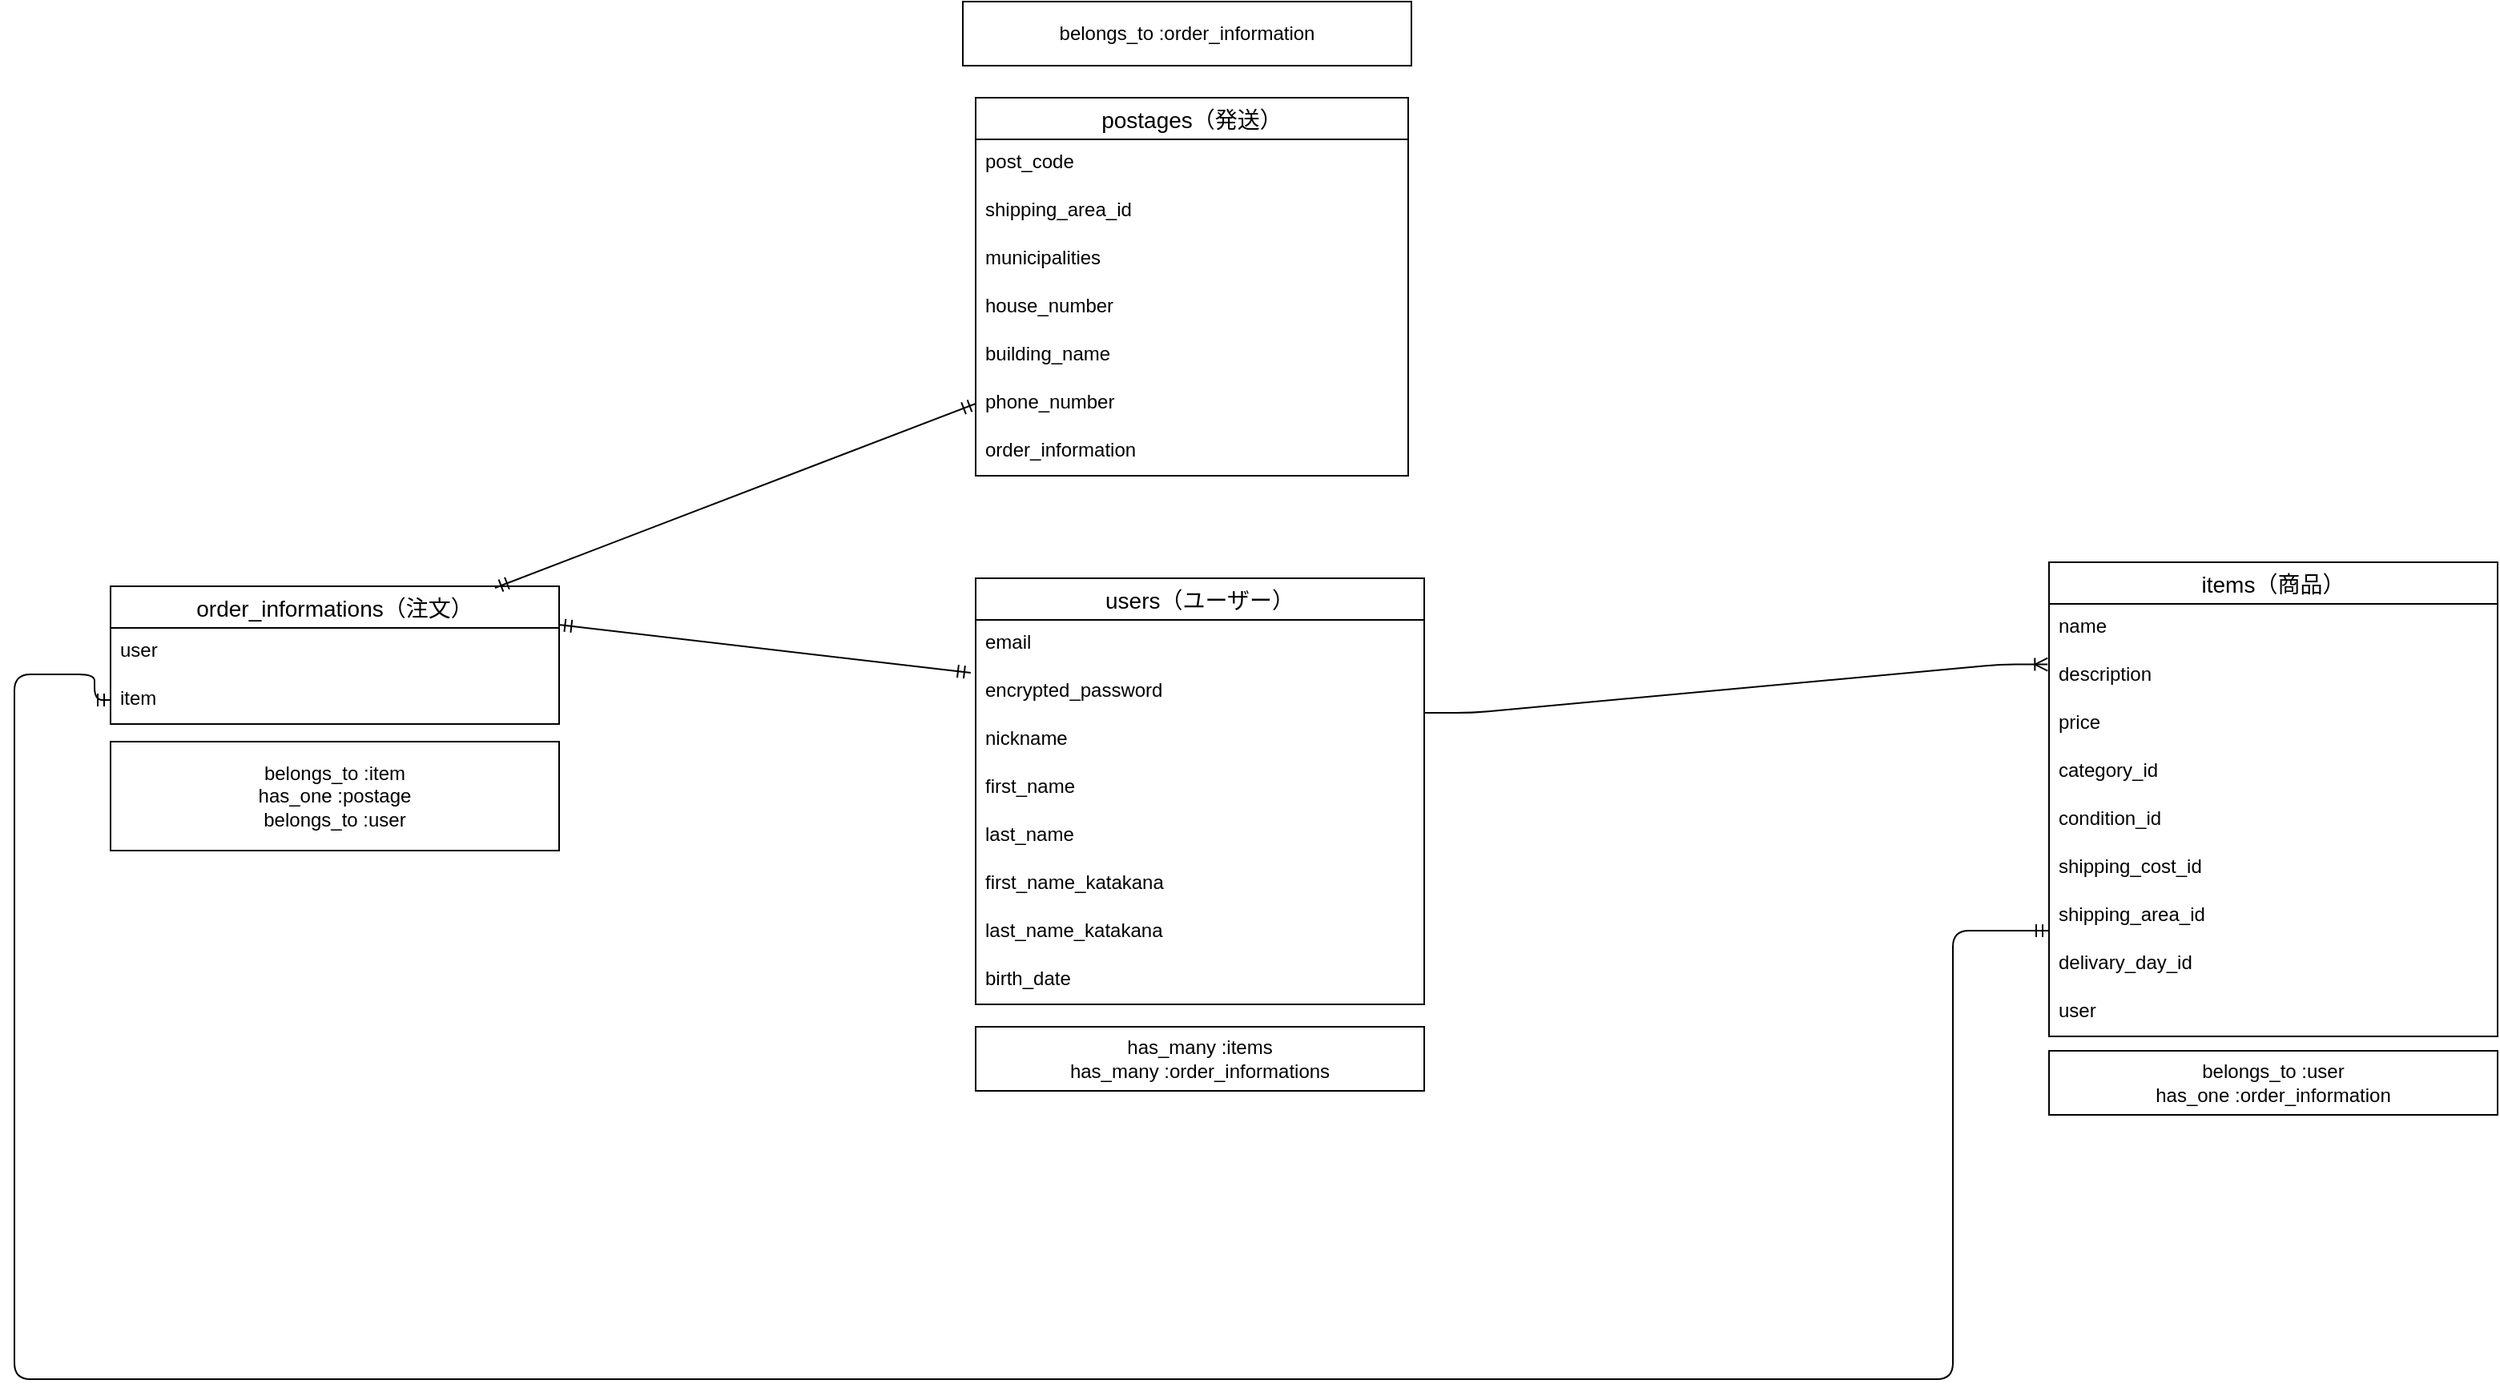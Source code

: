 <mxfile>
    <diagram id="cjZqhBKdWVN-0okDZN_a" name="ページ1">
        <mxGraphModel dx="696" dy="847" grid="1" gridSize="10" guides="1" tooltips="1" connect="1" arrows="1" fold="1" page="1" pageScale="1" pageWidth="1654" pageHeight="1169" math="0" shadow="0">
            <root>
                <mxCell id="0"/>
                <mxCell id="1" parent="0"/>
                <mxCell id="27" value="" style="edgeStyle=none;html=1;" parent="1" edge="1">
                    <mxGeometry relative="1" as="geometry">
                        <mxPoint x="255" y="406" as="sourcePoint"/>
                        <mxPoint x="255" y="406" as="targetPoint"/>
                    </mxGeometry>
                </mxCell>
                <mxCell id="97" value="users（ユーザー）" style="swimlane;fontStyle=0;childLayout=stackLayout;horizontal=1;startSize=26;horizontalStack=0;resizeParent=1;resizeParentMax=0;resizeLast=0;collapsible=1;marginBottom=0;align=center;fontSize=14;" parent="1" vertex="1">
                    <mxGeometry x="650" y="500" width="280" height="266" as="geometry">
                        <mxRectangle x="930" y="490" width="60" height="30" as="alternateBounds"/>
                    </mxGeometry>
                </mxCell>
                <mxCell id="98" value="email" style="text;strokeColor=none;fillColor=none;spacingLeft=4;spacingRight=4;overflow=hidden;rotatable=0;points=[[0,0.5],[1,0.5]];portConstraint=eastwest;fontSize=12;" parent="97" vertex="1">
                    <mxGeometry y="26" width="280" height="30" as="geometry"/>
                </mxCell>
                <mxCell id="102" value="encrypted_password" style="text;strokeColor=none;fillColor=none;spacingLeft=4;spacingRight=4;overflow=hidden;rotatable=0;points=[[0,0.5],[1,0.5]];portConstraint=eastwest;fontSize=12;" parent="97" vertex="1">
                    <mxGeometry y="56" width="280" height="30" as="geometry"/>
                </mxCell>
                <mxCell id="99" value="nickname" style="text;strokeColor=none;fillColor=none;spacingLeft=4;spacingRight=4;overflow=hidden;rotatable=0;points=[[0,0.5],[1,0.5]];portConstraint=eastwest;fontSize=12;" parent="97" vertex="1">
                    <mxGeometry y="86" width="280" height="30" as="geometry"/>
                </mxCell>
                <mxCell id="152" value="first_name" style="text;strokeColor=none;fillColor=none;spacingLeft=4;spacingRight=4;overflow=hidden;rotatable=0;points=[[0,0.5],[1,0.5]];portConstraint=eastwest;fontSize=12;" parent="97" vertex="1">
                    <mxGeometry y="116" width="280" height="30" as="geometry"/>
                </mxCell>
                <mxCell id="153" value="last_name" style="text;strokeColor=none;fillColor=none;spacingLeft=4;spacingRight=4;overflow=hidden;rotatable=0;points=[[0,0.5],[1,0.5]];portConstraint=eastwest;fontSize=12;" parent="97" vertex="1">
                    <mxGeometry y="146" width="280" height="30" as="geometry"/>
                </mxCell>
                <mxCell id="182" value="first_name_katakana" style="text;strokeColor=none;fillColor=none;spacingLeft=4;spacingRight=4;overflow=hidden;rotatable=0;points=[[0,0.5],[1,0.5]];portConstraint=eastwest;fontSize=12;" parent="97" vertex="1">
                    <mxGeometry y="176" width="280" height="30" as="geometry"/>
                </mxCell>
                <mxCell id="181" value="last_name_katakana" style="text;strokeColor=none;fillColor=none;spacingLeft=4;spacingRight=4;overflow=hidden;rotatable=0;points=[[0,0.5],[1,0.5]];portConstraint=eastwest;fontSize=12;" parent="97" vertex="1">
                    <mxGeometry y="206" width="280" height="30" as="geometry"/>
                </mxCell>
                <mxCell id="154" value="birth_date" style="text;strokeColor=none;fillColor=none;spacingLeft=4;spacingRight=4;overflow=hidden;rotatable=0;points=[[0,0.5],[1,0.5]];portConstraint=eastwest;fontSize=12;" parent="97" vertex="1">
                    <mxGeometry y="236" width="280" height="30" as="geometry"/>
                </mxCell>
                <mxCell id="104" value="items（商品）" style="swimlane;fontStyle=0;childLayout=stackLayout;horizontal=1;startSize=26;horizontalStack=0;resizeParent=1;resizeParentMax=0;resizeLast=0;collapsible=1;marginBottom=0;align=center;fontSize=14;" parent="1" vertex="1">
                    <mxGeometry x="1320" y="490" width="280" height="296" as="geometry">
                        <mxRectangle x="1160" y="490" width="220" height="30" as="alternateBounds"/>
                    </mxGeometry>
                </mxCell>
                <mxCell id="108" value="name" style="text;strokeColor=none;fillColor=none;spacingLeft=4;spacingRight=4;overflow=hidden;rotatable=0;points=[[0,0.5],[1,0.5]];portConstraint=eastwest;fontSize=12;" parent="104" vertex="1">
                    <mxGeometry y="26" width="280" height="30" as="geometry"/>
                </mxCell>
                <mxCell id="109" value="description" style="text;strokeColor=none;fillColor=none;spacingLeft=4;spacingRight=4;overflow=hidden;rotatable=0;points=[[0,0.5],[1,0.5]];portConstraint=eastwest;fontSize=12;" parent="104" vertex="1">
                    <mxGeometry y="56" width="280" height="30" as="geometry"/>
                </mxCell>
                <mxCell id="106" value="price" style="text;strokeColor=none;fillColor=none;spacingLeft=4;spacingRight=4;overflow=hidden;rotatable=0;points=[[0,0.5],[1,0.5]];portConstraint=eastwest;fontSize=12;" parent="104" vertex="1">
                    <mxGeometry y="86" width="280" height="30" as="geometry"/>
                </mxCell>
                <mxCell id="107" value="category_id" style="text;strokeColor=none;fillColor=none;spacingLeft=4;spacingRight=4;overflow=hidden;rotatable=0;points=[[0,0.5],[1,0.5]];portConstraint=eastwest;fontSize=12;" parent="104" vertex="1">
                    <mxGeometry y="116" width="280" height="30" as="geometry"/>
                </mxCell>
                <mxCell id="183" value="condition_id" style="text;strokeColor=none;fillColor=none;spacingLeft=4;spacingRight=4;overflow=hidden;rotatable=0;points=[[0,0.5],[1,0.5]];portConstraint=eastwest;fontSize=12;" parent="104" vertex="1">
                    <mxGeometry y="146" width="280" height="30" as="geometry"/>
                </mxCell>
                <mxCell id="184" value="shipping_cost_id" style="text;strokeColor=none;fillColor=none;spacingLeft=4;spacingRight=4;overflow=hidden;rotatable=0;points=[[0,0.5],[1,0.5]];portConstraint=eastwest;fontSize=12;" parent="104" vertex="1">
                    <mxGeometry y="176" width="280" height="30" as="geometry"/>
                </mxCell>
                <mxCell id="186" value="shipping_area_id" style="text;strokeColor=none;fillColor=none;spacingLeft=4;spacingRight=4;overflow=hidden;rotatable=0;points=[[0,0.5],[1,0.5]];portConstraint=eastwest;fontSize=12;" parent="104" vertex="1">
                    <mxGeometry y="206" width="280" height="30" as="geometry"/>
                </mxCell>
                <mxCell id="185" value="delivary_day_id" style="text;strokeColor=none;fillColor=none;spacingLeft=4;spacingRight=4;overflow=hidden;rotatable=0;points=[[0,0.5],[1,0.5]];portConstraint=eastwest;fontSize=12;" parent="104" vertex="1">
                    <mxGeometry y="236" width="280" height="30" as="geometry"/>
                </mxCell>
                <mxCell id="195" value="user" style="text;strokeColor=none;fillColor=none;spacingLeft=4;spacingRight=4;overflow=hidden;rotatable=0;points=[[0,0.5],[1,0.5]];portConstraint=eastwest;fontSize=12;" parent="104" vertex="1">
                    <mxGeometry y="266" width="280" height="30" as="geometry"/>
                </mxCell>
                <mxCell id="117" value="order_informations（注文）" style="swimlane;fontStyle=0;childLayout=stackLayout;horizontal=1;startSize=26;horizontalStack=0;resizeParent=1;resizeParentMax=0;resizeLast=0;collapsible=1;marginBottom=0;align=center;fontSize=14;" parent="1" vertex="1">
                    <mxGeometry x="110" y="505" width="280" height="86" as="geometry"/>
                </mxCell>
                <mxCell id="119" value="user" style="text;strokeColor=none;fillColor=none;spacingLeft=4;spacingRight=4;overflow=hidden;rotatable=0;points=[[0,0.5],[1,0.5]];portConstraint=eastwest;fontSize=12;" parent="117" vertex="1">
                    <mxGeometry y="26" width="280" height="30" as="geometry"/>
                </mxCell>
                <mxCell id="188" value="item" style="text;strokeColor=none;fillColor=none;spacingLeft=4;spacingRight=4;overflow=hidden;rotatable=0;points=[[0,0.5],[1,0.5]];portConstraint=eastwest;fontSize=12;" parent="117" vertex="1">
                    <mxGeometry y="56" width="280" height="30" as="geometry"/>
                </mxCell>
                <mxCell id="145" value="" style="edgeStyle=entityRelationEdgeStyle;fontSize=12;html=1;endArrow=ERoneToMany;entryX=-0.003;entryY=0.26;entryDx=0;entryDy=0;entryPerimeter=0;" parent="1" target="109" edge="1">
                    <mxGeometry width="100" height="100" relative="1" as="geometry">
                        <mxPoint x="930" y="584" as="sourcePoint"/>
                        <mxPoint x="1090" y="440" as="targetPoint"/>
                    </mxGeometry>
                </mxCell>
                <mxCell id="150" value="" style="fontSize=12;html=1;endArrow=ERmandOne;startArrow=ERmandOne;exitX=0.999;exitY=-0.067;exitDx=0;exitDy=0;exitPerimeter=0;entryX=-0.011;entryY=1.1;entryDx=0;entryDy=0;entryPerimeter=0;" parent="1" source="119" target="98" edge="1">
                    <mxGeometry width="100" height="100" relative="1" as="geometry">
                        <mxPoint x="570" y="540" as="sourcePoint"/>
                        <mxPoint x="670" y="440" as="targetPoint"/>
                    </mxGeometry>
                </mxCell>
                <mxCell id="170" value="belongs_to :user&lt;br&gt;has_one :order_information" style="whiteSpace=wrap;html=1;align=center;" parent="1" vertex="1">
                    <mxGeometry x="1320" y="795" width="280" height="40" as="geometry"/>
                </mxCell>
                <mxCell id="171" value="belongs_to :item&lt;br&gt;has_one :postage&lt;br&gt;belongs_to :user" style="whiteSpace=wrap;html=1;align=center;" parent="1" vertex="1">
                    <mxGeometry x="110" y="602" width="280" height="68" as="geometry"/>
                </mxCell>
                <mxCell id="172" value="postages（発送）" style="swimlane;fontStyle=0;childLayout=stackLayout;horizontal=1;startSize=26;horizontalStack=0;resizeParent=1;resizeParentMax=0;resizeLast=0;collapsible=1;marginBottom=0;align=center;fontSize=14;" parent="1" vertex="1">
                    <mxGeometry x="650" y="200" width="270" height="236" as="geometry"/>
                </mxCell>
                <mxCell id="173" value="post_code" style="text;strokeColor=none;fillColor=none;spacingLeft=4;spacingRight=4;overflow=hidden;rotatable=0;points=[[0,0.5],[1,0.5]];portConstraint=eastwest;fontSize=12;" parent="172" vertex="1">
                    <mxGeometry y="26" width="270" height="30" as="geometry"/>
                </mxCell>
                <mxCell id="174" value="shipping_area_id" style="text;strokeColor=none;fillColor=none;spacingLeft=4;spacingRight=4;overflow=hidden;rotatable=0;points=[[0,0.5],[1,0.5]];portConstraint=eastwest;fontSize=12;" parent="172" vertex="1">
                    <mxGeometry y="56" width="270" height="30" as="geometry"/>
                </mxCell>
                <mxCell id="196" value="municipalities" style="text;strokeColor=none;fillColor=none;spacingLeft=4;spacingRight=4;overflow=hidden;rotatable=0;points=[[0,0.5],[1,0.5]];portConstraint=eastwest;fontSize=12;" vertex="1" parent="172">
                    <mxGeometry y="86" width="270" height="30" as="geometry"/>
                </mxCell>
                <mxCell id="175" value="house_number" style="text;strokeColor=none;fillColor=none;spacingLeft=4;spacingRight=4;overflow=hidden;rotatable=0;points=[[0,0.5],[1,0.5]];portConstraint=eastwest;fontSize=12;" parent="172" vertex="1">
                    <mxGeometry y="116" width="270" height="30" as="geometry"/>
                </mxCell>
                <mxCell id="176" value="building_name" style="text;strokeColor=none;fillColor=none;spacingLeft=4;spacingRight=4;overflow=hidden;rotatable=0;points=[[0,0.5],[1,0.5]];portConstraint=eastwest;fontSize=12;" parent="172" vertex="1">
                    <mxGeometry y="146" width="270" height="30" as="geometry"/>
                </mxCell>
                <mxCell id="177" value="phone_number" style="text;strokeColor=none;fillColor=none;spacingLeft=4;spacingRight=4;overflow=hidden;rotatable=0;points=[[0,0.5],[1,0.5]];portConstraint=eastwest;fontSize=12;" parent="172" vertex="1">
                    <mxGeometry y="176" width="270" height="30" as="geometry"/>
                </mxCell>
                <mxCell id="187" value="order_information" style="text;strokeColor=none;fillColor=none;spacingLeft=4;spacingRight=4;overflow=hidden;rotatable=0;points=[[0,0.5],[1,0.5]];portConstraint=eastwest;fontSize=12;" parent="172" vertex="1">
                    <mxGeometry y="206" width="270" height="30" as="geometry"/>
                </mxCell>
                <mxCell id="178" value="belongs_to :order_information" style="whiteSpace=wrap;html=1;align=center;" parent="1" vertex="1">
                    <mxGeometry x="642" y="140" width="280" height="40" as="geometry"/>
                </mxCell>
                <mxCell id="180" value="has_many :items&lt;br&gt;has_many :order_informations" style="whiteSpace=wrap;html=1;align=center;" parent="1" vertex="1">
                    <mxGeometry x="650" y="780" width="280" height="40" as="geometry"/>
                </mxCell>
                <mxCell id="189" value="" style="fontSize=12;html=1;endArrow=ERmandOne;startArrow=ERmandOne;entryX=0;entryY=0.5;entryDx=0;entryDy=0;" parent="1" target="177" edge="1">
                    <mxGeometry width="100" height="100" relative="1" as="geometry">
                        <mxPoint x="350" y="506" as="sourcePoint"/>
                        <mxPoint x="450" y="406" as="targetPoint"/>
                    </mxGeometry>
                </mxCell>
                <mxCell id="194" value="" style="edgeStyle=orthogonalEdgeStyle;fontSize=12;html=1;endArrow=ERmandOne;startArrow=ERmandOne;exitX=0;exitY=0.5;exitDx=0;exitDy=0;" parent="1" source="188" edge="1">
                    <mxGeometry width="100" height="100" relative="1" as="geometry">
                        <mxPoint x="100" y="730" as="sourcePoint"/>
                        <mxPoint x="1320" y="720" as="targetPoint"/>
                        <Array as="points">
                            <mxPoint x="100" y="576"/>
                            <mxPoint x="100" y="560"/>
                            <mxPoint x="50" y="560"/>
                            <mxPoint x="50" y="1000"/>
                            <mxPoint x="1260" y="1000"/>
                            <mxPoint x="1260" y="720"/>
                        </Array>
                    </mxGeometry>
                </mxCell>
            </root>
        </mxGraphModel>
    </diagram>
</mxfile>